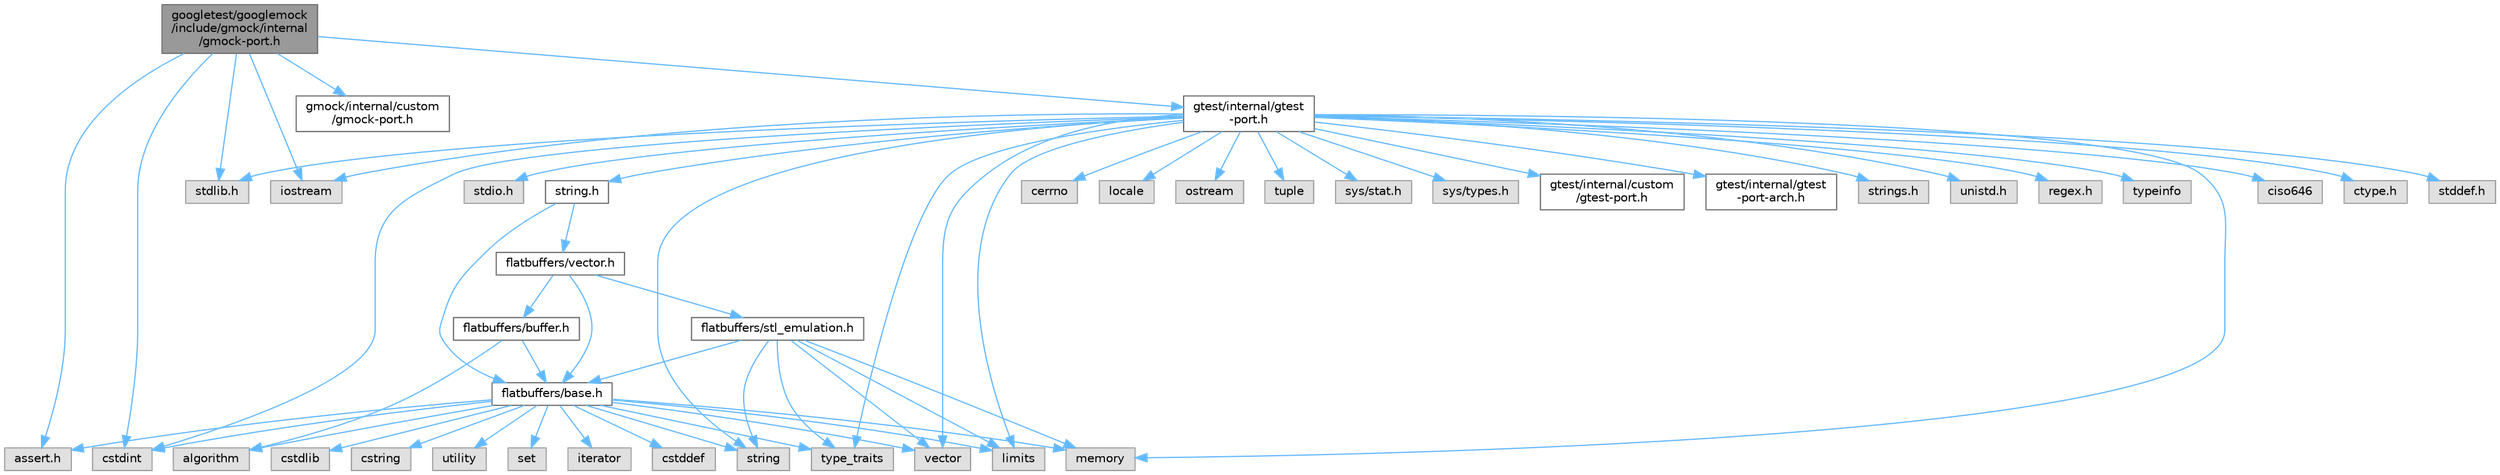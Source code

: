 digraph "googletest/googlemock/include/gmock/internal/gmock-port.h"
{
 // LATEX_PDF_SIZE
  bgcolor="transparent";
  edge [fontname=Helvetica,fontsize=10,labelfontname=Helvetica,labelfontsize=10];
  node [fontname=Helvetica,fontsize=10,shape=box,height=0.2,width=0.4];
  Node1 [id="Node000001",label="googletest/googlemock\l/include/gmock/internal\l/gmock-port.h",height=0.2,width=0.4,color="gray40", fillcolor="grey60", style="filled", fontcolor="black",tooltip=" "];
  Node1 -> Node2 [id="edge59_Node000001_Node000002",color="steelblue1",style="solid",tooltip=" "];
  Node2 [id="Node000002",label="assert.h",height=0.2,width=0.4,color="grey60", fillcolor="#E0E0E0", style="filled",tooltip=" "];
  Node1 -> Node3 [id="edge60_Node000001_Node000003",color="steelblue1",style="solid",tooltip=" "];
  Node3 [id="Node000003",label="stdlib.h",height=0.2,width=0.4,color="grey60", fillcolor="#E0E0E0", style="filled",tooltip=" "];
  Node1 -> Node4 [id="edge61_Node000001_Node000004",color="steelblue1",style="solid",tooltip=" "];
  Node4 [id="Node000004",label="cstdint",height=0.2,width=0.4,color="grey60", fillcolor="#E0E0E0", style="filled",tooltip=" "];
  Node1 -> Node5 [id="edge62_Node000001_Node000005",color="steelblue1",style="solid",tooltip=" "];
  Node5 [id="Node000005",label="iostream",height=0.2,width=0.4,color="grey60", fillcolor="#E0E0E0", style="filled",tooltip=" "];
  Node1 -> Node6 [id="edge63_Node000001_Node000006",color="steelblue1",style="solid",tooltip=" "];
  Node6 [id="Node000006",label="gmock/internal/custom\l/gmock-port.h",height=0.2,width=0.4,color="grey40", fillcolor="white", style="filled",URL="$custom_2gmock-port_8h.html",tooltip=" "];
  Node1 -> Node7 [id="edge64_Node000001_Node000007",color="steelblue1",style="solid",tooltip=" "];
  Node7 [id="Node000007",label="gtest/internal/gtest\l-port.h",height=0.2,width=0.4,color="grey40", fillcolor="white", style="filled",URL="$gtest-port_8h.html",tooltip=" "];
  Node7 -> Node8 [id="edge65_Node000007_Node000008",color="steelblue1",style="solid",tooltip=" "];
  Node8 [id="Node000008",label="ciso646",height=0.2,width=0.4,color="grey60", fillcolor="#E0E0E0", style="filled",tooltip=" "];
  Node7 -> Node9 [id="edge66_Node000007_Node000009",color="steelblue1",style="solid",tooltip=" "];
  Node9 [id="Node000009",label="ctype.h",height=0.2,width=0.4,color="grey60", fillcolor="#E0E0E0", style="filled",tooltip=" "];
  Node7 -> Node10 [id="edge67_Node000007_Node000010",color="steelblue1",style="solid",tooltip=" "];
  Node10 [id="Node000010",label="stddef.h",height=0.2,width=0.4,color="grey60", fillcolor="#E0E0E0", style="filled",tooltip=" "];
  Node7 -> Node11 [id="edge68_Node000007_Node000011",color="steelblue1",style="solid",tooltip=" "];
  Node11 [id="Node000011",label="stdio.h",height=0.2,width=0.4,color="grey60", fillcolor="#E0E0E0", style="filled",tooltip=" "];
  Node7 -> Node3 [id="edge69_Node000007_Node000003",color="steelblue1",style="solid",tooltip=" "];
  Node7 -> Node12 [id="edge70_Node000007_Node000012",color="steelblue1",style="solid",tooltip=" "];
  Node12 [id="Node000012",label="string.h",height=0.2,width=0.4,color="grey40", fillcolor="white", style="filled",URL="$string_8h.html",tooltip=" "];
  Node12 -> Node13 [id="edge71_Node000012_Node000013",color="steelblue1",style="solid",tooltip=" "];
  Node13 [id="Node000013",label="flatbuffers/base.h",height=0.2,width=0.4,color="grey40", fillcolor="white", style="filled",URL="$base_8h.html",tooltip=" "];
  Node13 -> Node2 [id="edge72_Node000013_Node000002",color="steelblue1",style="solid",tooltip=" "];
  Node13 -> Node4 [id="edge73_Node000013_Node000004",color="steelblue1",style="solid",tooltip=" "];
  Node13 -> Node14 [id="edge74_Node000013_Node000014",color="steelblue1",style="solid",tooltip=" "];
  Node14 [id="Node000014",label="cstddef",height=0.2,width=0.4,color="grey60", fillcolor="#E0E0E0", style="filled",tooltip=" "];
  Node13 -> Node15 [id="edge75_Node000013_Node000015",color="steelblue1",style="solid",tooltip=" "];
  Node15 [id="Node000015",label="cstdlib",height=0.2,width=0.4,color="grey60", fillcolor="#E0E0E0", style="filled",tooltip=" "];
  Node13 -> Node16 [id="edge76_Node000013_Node000016",color="steelblue1",style="solid",tooltip=" "];
  Node16 [id="Node000016",label="cstring",height=0.2,width=0.4,color="grey60", fillcolor="#E0E0E0", style="filled",tooltip=" "];
  Node13 -> Node17 [id="edge77_Node000013_Node000017",color="steelblue1",style="solid",tooltip=" "];
  Node17 [id="Node000017",label="utility",height=0.2,width=0.4,color="grey60", fillcolor="#E0E0E0", style="filled",tooltip=" "];
  Node13 -> Node18 [id="edge78_Node000013_Node000018",color="steelblue1",style="solid",tooltip=" "];
  Node18 [id="Node000018",label="string",height=0.2,width=0.4,color="grey60", fillcolor="#E0E0E0", style="filled",tooltip=" "];
  Node13 -> Node19 [id="edge79_Node000013_Node000019",color="steelblue1",style="solid",tooltip=" "];
  Node19 [id="Node000019",label="type_traits",height=0.2,width=0.4,color="grey60", fillcolor="#E0E0E0", style="filled",tooltip=" "];
  Node13 -> Node20 [id="edge80_Node000013_Node000020",color="steelblue1",style="solid",tooltip=" "];
  Node20 [id="Node000020",label="vector",height=0.2,width=0.4,color="grey60", fillcolor="#E0E0E0", style="filled",tooltip=" "];
  Node13 -> Node21 [id="edge81_Node000013_Node000021",color="steelblue1",style="solid",tooltip=" "];
  Node21 [id="Node000021",label="set",height=0.2,width=0.4,color="grey60", fillcolor="#E0E0E0", style="filled",tooltip=" "];
  Node13 -> Node22 [id="edge82_Node000013_Node000022",color="steelblue1",style="solid",tooltip=" "];
  Node22 [id="Node000022",label="algorithm",height=0.2,width=0.4,color="grey60", fillcolor="#E0E0E0", style="filled",tooltip=" "];
  Node13 -> Node23 [id="edge83_Node000013_Node000023",color="steelblue1",style="solid",tooltip=" "];
  Node23 [id="Node000023",label="limits",height=0.2,width=0.4,color="grey60", fillcolor="#E0E0E0", style="filled",tooltip=" "];
  Node13 -> Node24 [id="edge84_Node000013_Node000024",color="steelblue1",style="solid",tooltip=" "];
  Node24 [id="Node000024",label="iterator",height=0.2,width=0.4,color="grey60", fillcolor="#E0E0E0", style="filled",tooltip=" "];
  Node13 -> Node25 [id="edge85_Node000013_Node000025",color="steelblue1",style="solid",tooltip=" "];
  Node25 [id="Node000025",label="memory",height=0.2,width=0.4,color="grey60", fillcolor="#E0E0E0", style="filled",tooltip=" "];
  Node12 -> Node26 [id="edge86_Node000012_Node000026",color="steelblue1",style="solid",tooltip=" "];
  Node26 [id="Node000026",label="flatbuffers/vector.h",height=0.2,width=0.4,color="grey40", fillcolor="white", style="filled",URL="$vector_8h.html",tooltip=" "];
  Node26 -> Node13 [id="edge87_Node000026_Node000013",color="steelblue1",style="solid",tooltip=" "];
  Node26 -> Node27 [id="edge88_Node000026_Node000027",color="steelblue1",style="solid",tooltip=" "];
  Node27 [id="Node000027",label="flatbuffers/buffer.h",height=0.2,width=0.4,color="grey40", fillcolor="white", style="filled",URL="$buffer_8h.html",tooltip=" "];
  Node27 -> Node22 [id="edge89_Node000027_Node000022",color="steelblue1",style="solid",tooltip=" "];
  Node27 -> Node13 [id="edge90_Node000027_Node000013",color="steelblue1",style="solid",tooltip=" "];
  Node26 -> Node28 [id="edge91_Node000026_Node000028",color="steelblue1",style="solid",tooltip=" "];
  Node28 [id="Node000028",label="flatbuffers/stl_emulation.h",height=0.2,width=0.4,color="grey40", fillcolor="white", style="filled",URL="$stl__emulation_8h.html",tooltip=" "];
  Node28 -> Node13 [id="edge92_Node000028_Node000013",color="steelblue1",style="solid",tooltip=" "];
  Node28 -> Node18 [id="edge93_Node000028_Node000018",color="steelblue1",style="solid",tooltip=" "];
  Node28 -> Node19 [id="edge94_Node000028_Node000019",color="steelblue1",style="solid",tooltip=" "];
  Node28 -> Node20 [id="edge95_Node000028_Node000020",color="steelblue1",style="solid",tooltip=" "];
  Node28 -> Node25 [id="edge96_Node000028_Node000025",color="steelblue1",style="solid",tooltip=" "];
  Node28 -> Node23 [id="edge97_Node000028_Node000023",color="steelblue1",style="solid",tooltip=" "];
  Node7 -> Node29 [id="edge98_Node000007_Node000029",color="steelblue1",style="solid",tooltip=" "];
  Node29 [id="Node000029",label="cerrno",height=0.2,width=0.4,color="grey60", fillcolor="#E0E0E0", style="filled",tooltip=" "];
  Node7 -> Node4 [id="edge99_Node000007_Node000004",color="steelblue1",style="solid",tooltip=" "];
  Node7 -> Node5 [id="edge100_Node000007_Node000005",color="steelblue1",style="solid",tooltip=" "];
  Node7 -> Node23 [id="edge101_Node000007_Node000023",color="steelblue1",style="solid",tooltip=" "];
  Node7 -> Node30 [id="edge102_Node000007_Node000030",color="steelblue1",style="solid",tooltip=" "];
  Node30 [id="Node000030",label="locale",height=0.2,width=0.4,color="grey60", fillcolor="#E0E0E0", style="filled",tooltip=" "];
  Node7 -> Node25 [id="edge103_Node000007_Node000025",color="steelblue1",style="solid",tooltip=" "];
  Node7 -> Node31 [id="edge104_Node000007_Node000031",color="steelblue1",style="solid",tooltip=" "];
  Node31 [id="Node000031",label="ostream",height=0.2,width=0.4,color="grey60", fillcolor="#E0E0E0", style="filled",tooltip=" "];
  Node7 -> Node18 [id="edge105_Node000007_Node000018",color="steelblue1",style="solid",tooltip=" "];
  Node7 -> Node32 [id="edge106_Node000007_Node000032",color="steelblue1",style="solid",tooltip=" "];
  Node32 [id="Node000032",label="tuple",height=0.2,width=0.4,color="grey60", fillcolor="#E0E0E0", style="filled",tooltip=" "];
  Node7 -> Node19 [id="edge107_Node000007_Node000019",color="steelblue1",style="solid",tooltip=" "];
  Node7 -> Node20 [id="edge108_Node000007_Node000020",color="steelblue1",style="solid",tooltip=" "];
  Node7 -> Node33 [id="edge109_Node000007_Node000033",color="steelblue1",style="solid",tooltip=" "];
  Node33 [id="Node000033",label="sys/stat.h",height=0.2,width=0.4,color="grey60", fillcolor="#E0E0E0", style="filled",tooltip=" "];
  Node7 -> Node34 [id="edge110_Node000007_Node000034",color="steelblue1",style="solid",tooltip=" "];
  Node34 [id="Node000034",label="sys/types.h",height=0.2,width=0.4,color="grey60", fillcolor="#E0E0E0", style="filled",tooltip=" "];
  Node7 -> Node35 [id="edge111_Node000007_Node000035",color="steelblue1",style="solid",tooltip=" "];
  Node35 [id="Node000035",label="gtest/internal/custom\l/gtest-port.h",height=0.2,width=0.4,color="grey40", fillcolor="white", style="filled",URL="$custom_2gtest-port_8h.html",tooltip=" "];
  Node7 -> Node36 [id="edge112_Node000007_Node000036",color="steelblue1",style="solid",tooltip=" "];
  Node36 [id="Node000036",label="gtest/internal/gtest\l-port-arch.h",height=0.2,width=0.4,color="grey40", fillcolor="white", style="filled",URL="$gtest-port-arch_8h.html",tooltip=" "];
  Node7 -> Node37 [id="edge113_Node000007_Node000037",color="steelblue1",style="solid",tooltip=" "];
  Node37 [id="Node000037",label="strings.h",height=0.2,width=0.4,color="grey60", fillcolor="#E0E0E0", style="filled",tooltip=" "];
  Node7 -> Node38 [id="edge114_Node000007_Node000038",color="steelblue1",style="solid",tooltip=" "];
  Node38 [id="Node000038",label="unistd.h",height=0.2,width=0.4,color="grey60", fillcolor="#E0E0E0", style="filled",tooltip=" "];
  Node7 -> Node39 [id="edge115_Node000007_Node000039",color="steelblue1",style="solid",tooltip=" "];
  Node39 [id="Node000039",label="regex.h",height=0.2,width=0.4,color="grey60", fillcolor="#E0E0E0", style="filled",tooltip=" "];
  Node7 -> Node40 [id="edge116_Node000007_Node000040",color="steelblue1",style="solid",tooltip=" "];
  Node40 [id="Node000040",label="typeinfo",height=0.2,width=0.4,color="grey60", fillcolor="#E0E0E0", style="filled",tooltip=" "];
}

